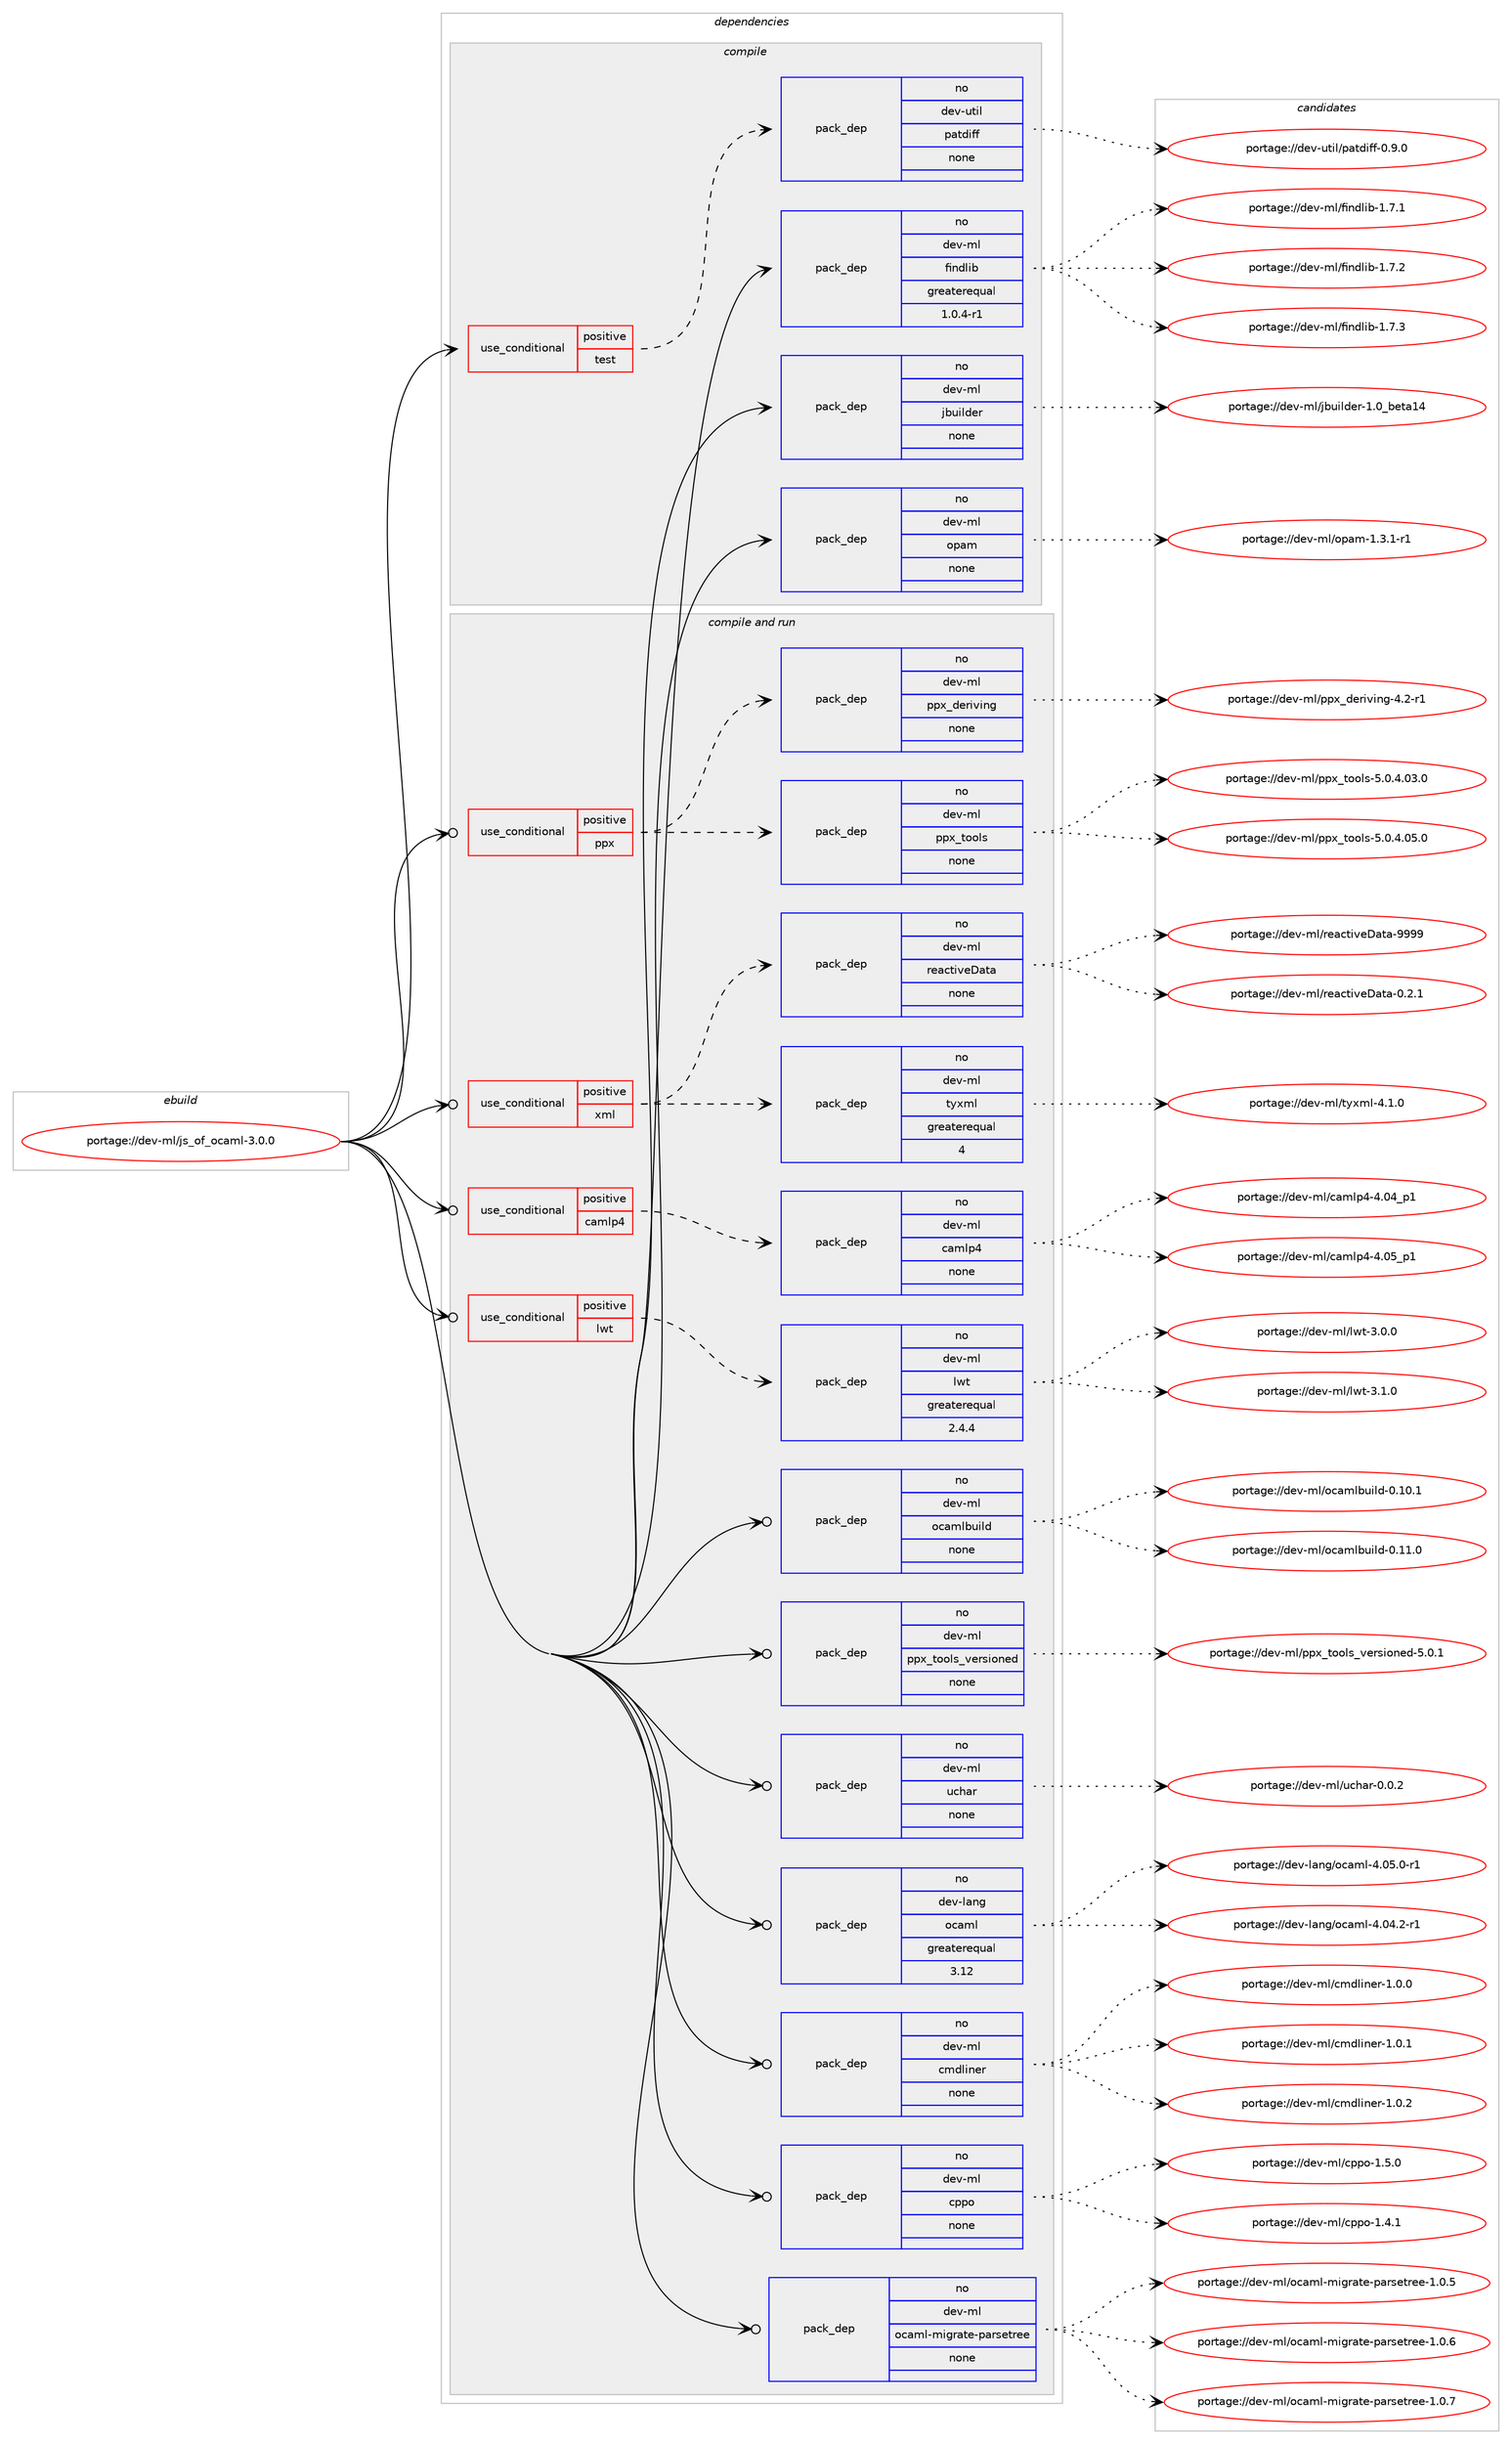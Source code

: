 digraph prolog {

# *************
# Graph options
# *************

newrank=true;
concentrate=true;
compound=true;
graph [rankdir=LR,fontname=Helvetica,fontsize=10,ranksep=1.5];#, ranksep=2.5, nodesep=0.2];
edge  [arrowhead=vee];
node  [fontname=Helvetica,fontsize=10];

# **********
# The ebuild
# **********

subgraph cluster_leftcol {
color=gray;
rank=same;
label=<<i>ebuild</i>>;
id [label="portage://dev-ml/js_of_ocaml-3.0.0", color=red, width=4, href="../dev-ml/js_of_ocaml-3.0.0.svg"];
}

# ****************
# The dependencies
# ****************

subgraph cluster_midcol {
color=gray;
label=<<i>dependencies</i>>;
subgraph cluster_compile {
fillcolor="#eeeeee";
style=filled;
label=<<i>compile</i>>;
subgraph cond22385 {
dependency106501 [label=<<TABLE BORDER="0" CELLBORDER="1" CELLSPACING="0" CELLPADDING="4"><TR><TD ROWSPAN="3" CELLPADDING="10">use_conditional</TD></TR><TR><TD>positive</TD></TR><TR><TD>test</TD></TR></TABLE>>, shape=none, color=red];
subgraph pack80968 {
dependency106502 [label=<<TABLE BORDER="0" CELLBORDER="1" CELLSPACING="0" CELLPADDING="4" WIDTH="220"><TR><TD ROWSPAN="6" CELLPADDING="30">pack_dep</TD></TR><TR><TD WIDTH="110">no</TD></TR><TR><TD>dev-util</TD></TR><TR><TD>patdiff</TD></TR><TR><TD>none</TD></TR><TR><TD></TD></TR></TABLE>>, shape=none, color=blue];
}
dependency106501:e -> dependency106502:w [weight=20,style="dashed",arrowhead="vee"];
}
id:e -> dependency106501:w [weight=20,style="solid",arrowhead="vee"];
subgraph pack80969 {
dependency106503 [label=<<TABLE BORDER="0" CELLBORDER="1" CELLSPACING="0" CELLPADDING="4" WIDTH="220"><TR><TD ROWSPAN="6" CELLPADDING="30">pack_dep</TD></TR><TR><TD WIDTH="110">no</TD></TR><TR><TD>dev-ml</TD></TR><TR><TD>findlib</TD></TR><TR><TD>greaterequal</TD></TR><TR><TD>1.0.4-r1</TD></TR></TABLE>>, shape=none, color=blue];
}
id:e -> dependency106503:w [weight=20,style="solid",arrowhead="vee"];
subgraph pack80970 {
dependency106504 [label=<<TABLE BORDER="0" CELLBORDER="1" CELLSPACING="0" CELLPADDING="4" WIDTH="220"><TR><TD ROWSPAN="6" CELLPADDING="30">pack_dep</TD></TR><TR><TD WIDTH="110">no</TD></TR><TR><TD>dev-ml</TD></TR><TR><TD>jbuilder</TD></TR><TR><TD>none</TD></TR><TR><TD></TD></TR></TABLE>>, shape=none, color=blue];
}
id:e -> dependency106504:w [weight=20,style="solid",arrowhead="vee"];
subgraph pack80971 {
dependency106505 [label=<<TABLE BORDER="0" CELLBORDER="1" CELLSPACING="0" CELLPADDING="4" WIDTH="220"><TR><TD ROWSPAN="6" CELLPADDING="30">pack_dep</TD></TR><TR><TD WIDTH="110">no</TD></TR><TR><TD>dev-ml</TD></TR><TR><TD>opam</TD></TR><TR><TD>none</TD></TR><TR><TD></TD></TR></TABLE>>, shape=none, color=blue];
}
id:e -> dependency106505:w [weight=20,style="solid",arrowhead="vee"];
}
subgraph cluster_compileandrun {
fillcolor="#eeeeee";
style=filled;
label=<<i>compile and run</i>>;
subgraph cond22386 {
dependency106506 [label=<<TABLE BORDER="0" CELLBORDER="1" CELLSPACING="0" CELLPADDING="4"><TR><TD ROWSPAN="3" CELLPADDING="10">use_conditional</TD></TR><TR><TD>positive</TD></TR><TR><TD>camlp4</TD></TR></TABLE>>, shape=none, color=red];
subgraph pack80972 {
dependency106507 [label=<<TABLE BORDER="0" CELLBORDER="1" CELLSPACING="0" CELLPADDING="4" WIDTH="220"><TR><TD ROWSPAN="6" CELLPADDING="30">pack_dep</TD></TR><TR><TD WIDTH="110">no</TD></TR><TR><TD>dev-ml</TD></TR><TR><TD>camlp4</TD></TR><TR><TD>none</TD></TR><TR><TD></TD></TR></TABLE>>, shape=none, color=blue];
}
dependency106506:e -> dependency106507:w [weight=20,style="dashed",arrowhead="vee"];
}
id:e -> dependency106506:w [weight=20,style="solid",arrowhead="odotvee"];
subgraph cond22387 {
dependency106508 [label=<<TABLE BORDER="0" CELLBORDER="1" CELLSPACING="0" CELLPADDING="4"><TR><TD ROWSPAN="3" CELLPADDING="10">use_conditional</TD></TR><TR><TD>positive</TD></TR><TR><TD>lwt</TD></TR></TABLE>>, shape=none, color=red];
subgraph pack80973 {
dependency106509 [label=<<TABLE BORDER="0" CELLBORDER="1" CELLSPACING="0" CELLPADDING="4" WIDTH="220"><TR><TD ROWSPAN="6" CELLPADDING="30">pack_dep</TD></TR><TR><TD WIDTH="110">no</TD></TR><TR><TD>dev-ml</TD></TR><TR><TD>lwt</TD></TR><TR><TD>greaterequal</TD></TR><TR><TD>2.4.4</TD></TR></TABLE>>, shape=none, color=blue];
}
dependency106508:e -> dependency106509:w [weight=20,style="dashed",arrowhead="vee"];
}
id:e -> dependency106508:w [weight=20,style="solid",arrowhead="odotvee"];
subgraph cond22388 {
dependency106510 [label=<<TABLE BORDER="0" CELLBORDER="1" CELLSPACING="0" CELLPADDING="4"><TR><TD ROWSPAN="3" CELLPADDING="10">use_conditional</TD></TR><TR><TD>positive</TD></TR><TR><TD>ppx</TD></TR></TABLE>>, shape=none, color=red];
subgraph pack80974 {
dependency106511 [label=<<TABLE BORDER="0" CELLBORDER="1" CELLSPACING="0" CELLPADDING="4" WIDTH="220"><TR><TD ROWSPAN="6" CELLPADDING="30">pack_dep</TD></TR><TR><TD WIDTH="110">no</TD></TR><TR><TD>dev-ml</TD></TR><TR><TD>ppx_tools</TD></TR><TR><TD>none</TD></TR><TR><TD></TD></TR></TABLE>>, shape=none, color=blue];
}
dependency106510:e -> dependency106511:w [weight=20,style="dashed",arrowhead="vee"];
subgraph pack80975 {
dependency106512 [label=<<TABLE BORDER="0" CELLBORDER="1" CELLSPACING="0" CELLPADDING="4" WIDTH="220"><TR><TD ROWSPAN="6" CELLPADDING="30">pack_dep</TD></TR><TR><TD WIDTH="110">no</TD></TR><TR><TD>dev-ml</TD></TR><TR><TD>ppx_deriving</TD></TR><TR><TD>none</TD></TR><TR><TD></TD></TR></TABLE>>, shape=none, color=blue];
}
dependency106510:e -> dependency106512:w [weight=20,style="dashed",arrowhead="vee"];
}
id:e -> dependency106510:w [weight=20,style="solid",arrowhead="odotvee"];
subgraph cond22389 {
dependency106513 [label=<<TABLE BORDER="0" CELLBORDER="1" CELLSPACING="0" CELLPADDING="4"><TR><TD ROWSPAN="3" CELLPADDING="10">use_conditional</TD></TR><TR><TD>positive</TD></TR><TR><TD>xml</TD></TR></TABLE>>, shape=none, color=red];
subgraph pack80976 {
dependency106514 [label=<<TABLE BORDER="0" CELLBORDER="1" CELLSPACING="0" CELLPADDING="4" WIDTH="220"><TR><TD ROWSPAN="6" CELLPADDING="30">pack_dep</TD></TR><TR><TD WIDTH="110">no</TD></TR><TR><TD>dev-ml</TD></TR><TR><TD>tyxml</TD></TR><TR><TD>greaterequal</TD></TR><TR><TD>4</TD></TR></TABLE>>, shape=none, color=blue];
}
dependency106513:e -> dependency106514:w [weight=20,style="dashed",arrowhead="vee"];
subgraph pack80977 {
dependency106515 [label=<<TABLE BORDER="0" CELLBORDER="1" CELLSPACING="0" CELLPADDING="4" WIDTH="220"><TR><TD ROWSPAN="6" CELLPADDING="30">pack_dep</TD></TR><TR><TD WIDTH="110">no</TD></TR><TR><TD>dev-ml</TD></TR><TR><TD>reactiveData</TD></TR><TR><TD>none</TD></TR><TR><TD></TD></TR></TABLE>>, shape=none, color=blue];
}
dependency106513:e -> dependency106515:w [weight=20,style="dashed",arrowhead="vee"];
}
id:e -> dependency106513:w [weight=20,style="solid",arrowhead="odotvee"];
subgraph pack80978 {
dependency106516 [label=<<TABLE BORDER="0" CELLBORDER="1" CELLSPACING="0" CELLPADDING="4" WIDTH="220"><TR><TD ROWSPAN="6" CELLPADDING="30">pack_dep</TD></TR><TR><TD WIDTH="110">no</TD></TR><TR><TD>dev-lang</TD></TR><TR><TD>ocaml</TD></TR><TR><TD>greaterequal</TD></TR><TR><TD>3.12</TD></TR></TABLE>>, shape=none, color=blue];
}
id:e -> dependency106516:w [weight=20,style="solid",arrowhead="odotvee"];
subgraph pack80979 {
dependency106517 [label=<<TABLE BORDER="0" CELLBORDER="1" CELLSPACING="0" CELLPADDING="4" WIDTH="220"><TR><TD ROWSPAN="6" CELLPADDING="30">pack_dep</TD></TR><TR><TD WIDTH="110">no</TD></TR><TR><TD>dev-ml</TD></TR><TR><TD>cmdliner</TD></TR><TR><TD>none</TD></TR><TR><TD></TD></TR></TABLE>>, shape=none, color=blue];
}
id:e -> dependency106517:w [weight=20,style="solid",arrowhead="odotvee"];
subgraph pack80980 {
dependency106518 [label=<<TABLE BORDER="0" CELLBORDER="1" CELLSPACING="0" CELLPADDING="4" WIDTH="220"><TR><TD ROWSPAN="6" CELLPADDING="30">pack_dep</TD></TR><TR><TD WIDTH="110">no</TD></TR><TR><TD>dev-ml</TD></TR><TR><TD>cppo</TD></TR><TR><TD>none</TD></TR><TR><TD></TD></TR></TABLE>>, shape=none, color=blue];
}
id:e -> dependency106518:w [weight=20,style="solid",arrowhead="odotvee"];
subgraph pack80981 {
dependency106519 [label=<<TABLE BORDER="0" CELLBORDER="1" CELLSPACING="0" CELLPADDING="4" WIDTH="220"><TR><TD ROWSPAN="6" CELLPADDING="30">pack_dep</TD></TR><TR><TD WIDTH="110">no</TD></TR><TR><TD>dev-ml</TD></TR><TR><TD>ocaml-migrate-parsetree</TD></TR><TR><TD>none</TD></TR><TR><TD></TD></TR></TABLE>>, shape=none, color=blue];
}
id:e -> dependency106519:w [weight=20,style="solid",arrowhead="odotvee"];
subgraph pack80982 {
dependency106520 [label=<<TABLE BORDER="0" CELLBORDER="1" CELLSPACING="0" CELLPADDING="4" WIDTH="220"><TR><TD ROWSPAN="6" CELLPADDING="30">pack_dep</TD></TR><TR><TD WIDTH="110">no</TD></TR><TR><TD>dev-ml</TD></TR><TR><TD>ocamlbuild</TD></TR><TR><TD>none</TD></TR><TR><TD></TD></TR></TABLE>>, shape=none, color=blue];
}
id:e -> dependency106520:w [weight=20,style="solid",arrowhead="odotvee"];
subgraph pack80983 {
dependency106521 [label=<<TABLE BORDER="0" CELLBORDER="1" CELLSPACING="0" CELLPADDING="4" WIDTH="220"><TR><TD ROWSPAN="6" CELLPADDING="30">pack_dep</TD></TR><TR><TD WIDTH="110">no</TD></TR><TR><TD>dev-ml</TD></TR><TR><TD>ppx_tools_versioned</TD></TR><TR><TD>none</TD></TR><TR><TD></TD></TR></TABLE>>, shape=none, color=blue];
}
id:e -> dependency106521:w [weight=20,style="solid",arrowhead="odotvee"];
subgraph pack80984 {
dependency106522 [label=<<TABLE BORDER="0" CELLBORDER="1" CELLSPACING="0" CELLPADDING="4" WIDTH="220"><TR><TD ROWSPAN="6" CELLPADDING="30">pack_dep</TD></TR><TR><TD WIDTH="110">no</TD></TR><TR><TD>dev-ml</TD></TR><TR><TD>uchar</TD></TR><TR><TD>none</TD></TR><TR><TD></TD></TR></TABLE>>, shape=none, color=blue];
}
id:e -> dependency106522:w [weight=20,style="solid",arrowhead="odotvee"];
}
subgraph cluster_run {
fillcolor="#eeeeee";
style=filled;
label=<<i>run</i>>;
}
}

# **************
# The candidates
# **************

subgraph cluster_choices {
rank=same;
color=gray;
label=<<i>candidates</i>>;

subgraph choice80968 {
color=black;
nodesep=1;
choiceportage100101118451171161051084711297116100105102102454846574648 [label="portage://dev-util/patdiff-0.9.0", color=red, width=4,href="../dev-util/patdiff-0.9.0.svg"];
dependency106502:e -> choiceportage100101118451171161051084711297116100105102102454846574648:w [style=dotted,weight="100"];
}
subgraph choice80969 {
color=black;
nodesep=1;
choiceportage100101118451091084710210511010010810598454946554649 [label="portage://dev-ml/findlib-1.7.1", color=red, width=4,href="../dev-ml/findlib-1.7.1.svg"];
choiceportage100101118451091084710210511010010810598454946554650 [label="portage://dev-ml/findlib-1.7.2", color=red, width=4,href="../dev-ml/findlib-1.7.2.svg"];
choiceportage100101118451091084710210511010010810598454946554651 [label="portage://dev-ml/findlib-1.7.3", color=red, width=4,href="../dev-ml/findlib-1.7.3.svg"];
dependency106503:e -> choiceportage100101118451091084710210511010010810598454946554649:w [style=dotted,weight="100"];
dependency106503:e -> choiceportage100101118451091084710210511010010810598454946554650:w [style=dotted,weight="100"];
dependency106503:e -> choiceportage100101118451091084710210511010010810598454946554651:w [style=dotted,weight="100"];
}
subgraph choice80970 {
color=black;
nodesep=1;
choiceportage100101118451091084710698117105108100101114454946489598101116974952 [label="portage://dev-ml/jbuilder-1.0_beta14", color=red, width=4,href="../dev-ml/jbuilder-1.0_beta14.svg"];
dependency106504:e -> choiceportage100101118451091084710698117105108100101114454946489598101116974952:w [style=dotted,weight="100"];
}
subgraph choice80971 {
color=black;
nodesep=1;
choiceportage1001011184510910847111112971094549465146494511449 [label="portage://dev-ml/opam-1.3.1-r1", color=red, width=4,href="../dev-ml/opam-1.3.1-r1.svg"];
dependency106505:e -> choiceportage1001011184510910847111112971094549465146494511449:w [style=dotted,weight="100"];
}
subgraph choice80972 {
color=black;
nodesep=1;
choiceportage100101118451091084799971091081125245524648529511249 [label="portage://dev-ml/camlp4-4.04_p1", color=red, width=4,href="../dev-ml/camlp4-4.04_p1.svg"];
choiceportage100101118451091084799971091081125245524648539511249 [label="portage://dev-ml/camlp4-4.05_p1", color=red, width=4,href="../dev-ml/camlp4-4.05_p1.svg"];
dependency106507:e -> choiceportage100101118451091084799971091081125245524648529511249:w [style=dotted,weight="100"];
dependency106507:e -> choiceportage100101118451091084799971091081125245524648539511249:w [style=dotted,weight="100"];
}
subgraph choice80973 {
color=black;
nodesep=1;
choiceportage1001011184510910847108119116455146484648 [label="portage://dev-ml/lwt-3.0.0", color=red, width=4,href="../dev-ml/lwt-3.0.0.svg"];
choiceportage1001011184510910847108119116455146494648 [label="portage://dev-ml/lwt-3.1.0", color=red, width=4,href="../dev-ml/lwt-3.1.0.svg"];
dependency106509:e -> choiceportage1001011184510910847108119116455146484648:w [style=dotted,weight="100"];
dependency106509:e -> choiceportage1001011184510910847108119116455146494648:w [style=dotted,weight="100"];
}
subgraph choice80974 {
color=black;
nodesep=1;
choiceportage1001011184510910847112112120951161111111081154553464846524648514648 [label="portage://dev-ml/ppx_tools-5.0.4.03.0", color=red, width=4,href="../dev-ml/ppx_tools-5.0.4.03.0.svg"];
choiceportage1001011184510910847112112120951161111111081154553464846524648534648 [label="portage://dev-ml/ppx_tools-5.0.4.05.0", color=red, width=4,href="../dev-ml/ppx_tools-5.0.4.05.0.svg"];
dependency106511:e -> choiceportage1001011184510910847112112120951161111111081154553464846524648514648:w [style=dotted,weight="100"];
dependency106511:e -> choiceportage1001011184510910847112112120951161111111081154553464846524648534648:w [style=dotted,weight="100"];
}
subgraph choice80975 {
color=black;
nodesep=1;
choiceportage100101118451091084711211212095100101114105118105110103455246504511449 [label="portage://dev-ml/ppx_deriving-4.2-r1", color=red, width=4,href="../dev-ml/ppx_deriving-4.2-r1.svg"];
dependency106512:e -> choiceportage100101118451091084711211212095100101114105118105110103455246504511449:w [style=dotted,weight="100"];
}
subgraph choice80976 {
color=black;
nodesep=1;
choiceportage1001011184510910847116121120109108455246494648 [label="portage://dev-ml/tyxml-4.1.0", color=red, width=4,href="../dev-ml/tyxml-4.1.0.svg"];
dependency106514:e -> choiceportage1001011184510910847116121120109108455246494648:w [style=dotted,weight="100"];
}
subgraph choice80977 {
color=black;
nodesep=1;
choiceportage10010111845109108471141019799116105118101689711697454846504649 [label="portage://dev-ml/reactiveData-0.2.1", color=red, width=4,href="../dev-ml/reactiveData-0.2.1.svg"];
choiceportage100101118451091084711410197991161051181016897116974557575757 [label="portage://dev-ml/reactiveData-9999", color=red, width=4,href="../dev-ml/reactiveData-9999.svg"];
dependency106515:e -> choiceportage10010111845109108471141019799116105118101689711697454846504649:w [style=dotted,weight="100"];
dependency106515:e -> choiceportage100101118451091084711410197991161051181016897116974557575757:w [style=dotted,weight="100"];
}
subgraph choice80978 {
color=black;
nodesep=1;
choiceportage1001011184510897110103471119997109108455246485246504511449 [label="portage://dev-lang/ocaml-4.04.2-r1", color=red, width=4,href="../dev-lang/ocaml-4.04.2-r1.svg"];
choiceportage1001011184510897110103471119997109108455246485346484511449 [label="portage://dev-lang/ocaml-4.05.0-r1", color=red, width=4,href="../dev-lang/ocaml-4.05.0-r1.svg"];
dependency106516:e -> choiceportage1001011184510897110103471119997109108455246485246504511449:w [style=dotted,weight="100"];
dependency106516:e -> choiceportage1001011184510897110103471119997109108455246485346484511449:w [style=dotted,weight="100"];
}
subgraph choice80979 {
color=black;
nodesep=1;
choiceportage100101118451091084799109100108105110101114454946484648 [label="portage://dev-ml/cmdliner-1.0.0", color=red, width=4,href="../dev-ml/cmdliner-1.0.0.svg"];
choiceportage100101118451091084799109100108105110101114454946484649 [label="portage://dev-ml/cmdliner-1.0.1", color=red, width=4,href="../dev-ml/cmdliner-1.0.1.svg"];
choiceportage100101118451091084799109100108105110101114454946484650 [label="portage://dev-ml/cmdliner-1.0.2", color=red, width=4,href="../dev-ml/cmdliner-1.0.2.svg"];
dependency106517:e -> choiceportage100101118451091084799109100108105110101114454946484648:w [style=dotted,weight="100"];
dependency106517:e -> choiceportage100101118451091084799109100108105110101114454946484649:w [style=dotted,weight="100"];
dependency106517:e -> choiceportage100101118451091084799109100108105110101114454946484650:w [style=dotted,weight="100"];
}
subgraph choice80980 {
color=black;
nodesep=1;
choiceportage100101118451091084799112112111454946524649 [label="portage://dev-ml/cppo-1.4.1", color=red, width=4,href="../dev-ml/cppo-1.4.1.svg"];
choiceportage100101118451091084799112112111454946534648 [label="portage://dev-ml/cppo-1.5.0", color=red, width=4,href="../dev-ml/cppo-1.5.0.svg"];
dependency106518:e -> choiceportage100101118451091084799112112111454946524649:w [style=dotted,weight="100"];
dependency106518:e -> choiceportage100101118451091084799112112111454946534648:w [style=dotted,weight="100"];
}
subgraph choice80981 {
color=black;
nodesep=1;
choiceportage1001011184510910847111999710910845109105103114971161014511297114115101116114101101454946484653 [label="portage://dev-ml/ocaml-migrate-parsetree-1.0.5", color=red, width=4,href="../dev-ml/ocaml-migrate-parsetree-1.0.5.svg"];
choiceportage1001011184510910847111999710910845109105103114971161014511297114115101116114101101454946484654 [label="portage://dev-ml/ocaml-migrate-parsetree-1.0.6", color=red, width=4,href="../dev-ml/ocaml-migrate-parsetree-1.0.6.svg"];
choiceportage1001011184510910847111999710910845109105103114971161014511297114115101116114101101454946484655 [label="portage://dev-ml/ocaml-migrate-parsetree-1.0.7", color=red, width=4,href="../dev-ml/ocaml-migrate-parsetree-1.0.7.svg"];
dependency106519:e -> choiceportage1001011184510910847111999710910845109105103114971161014511297114115101116114101101454946484653:w [style=dotted,weight="100"];
dependency106519:e -> choiceportage1001011184510910847111999710910845109105103114971161014511297114115101116114101101454946484654:w [style=dotted,weight="100"];
dependency106519:e -> choiceportage1001011184510910847111999710910845109105103114971161014511297114115101116114101101454946484655:w [style=dotted,weight="100"];
}
subgraph choice80982 {
color=black;
nodesep=1;
choiceportage100101118451091084711199971091089811710510810045484649484649 [label="portage://dev-ml/ocamlbuild-0.10.1", color=red, width=4,href="../dev-ml/ocamlbuild-0.10.1.svg"];
choiceportage100101118451091084711199971091089811710510810045484649494648 [label="portage://dev-ml/ocamlbuild-0.11.0", color=red, width=4,href="../dev-ml/ocamlbuild-0.11.0.svg"];
dependency106520:e -> choiceportage100101118451091084711199971091089811710510810045484649484649:w [style=dotted,weight="100"];
dependency106520:e -> choiceportage100101118451091084711199971091089811710510810045484649494648:w [style=dotted,weight="100"];
}
subgraph choice80983 {
color=black;
nodesep=1;
choiceportage10010111845109108471121121209511611111110811595118101114115105111110101100455346484649 [label="portage://dev-ml/ppx_tools_versioned-5.0.1", color=red, width=4,href="../dev-ml/ppx_tools_versioned-5.0.1.svg"];
dependency106521:e -> choiceportage10010111845109108471121121209511611111110811595118101114115105111110101100455346484649:w [style=dotted,weight="100"];
}
subgraph choice80984 {
color=black;
nodesep=1;
choiceportage10010111845109108471179910497114454846484650 [label="portage://dev-ml/uchar-0.0.2", color=red, width=4,href="../dev-ml/uchar-0.0.2.svg"];
dependency106522:e -> choiceportage10010111845109108471179910497114454846484650:w [style=dotted,weight="100"];
}
}

}
